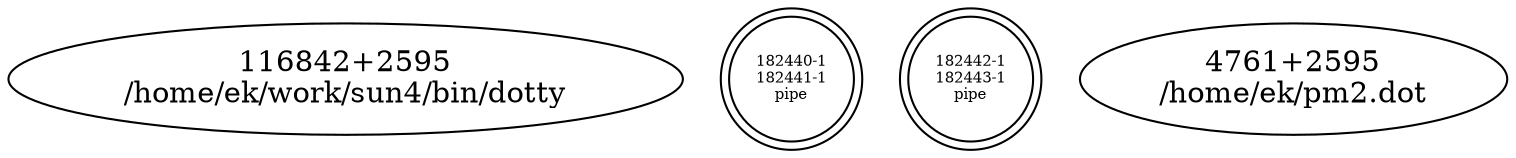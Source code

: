 digraph g {
	graph [bb="0,0,425,366",
		xdotversion="1.2"];
	"116842+2595" [label="116842+2595\n/home/ek/work/sun4/bin/dotty", shape=ellipse, width="2.81", kind=file, fname="/home/ek/work/sun4/bin/dotty", pos="101,199", height="0.62", _draw_="c 5 -black e 101 199 101 23 ", _ldraw_="F 14.000000 11 -Times-Roman c 5 -black T 101 197 0 58 11 -116842+2595 F 14.000000 11 -Times-Roman c 5 -black T 101 185 0 127 28 \
-/home/ek/work/sun4/bin/dotty "];
	"182440-1" [label="182440-1\n182441-1\npipe", fontsize=7, shape=doublecircle, width="0.81", kind=file, fname=pipe, subkind=pip, pos="172,29", height="0.81", _draw_="c 5 -black e 172 29 25 25 c 5 -black e 172 29 29 29 ", _ldraw_="F 7.000000 11 -Times-Roman c 5 -black T 172 31 0 20 8 -182440-1 F 7.000000 11 -Times-Roman c 5 -black T 172 25 0 20 8 -182441-1 \
F 7.000000 11 -Times-Roman c 5 -black T 172 19 0 9 4 -pipe "];
	"182442-1" [label="182442-1\n182443-1\npipe", fontsize=7, shape=doublecircle, width="0.81", kind=file, fname=pipe, subkind=pipe, pos="259,29", height="0.81", _draw_="c 5 -black e 259 29 25 25 c 5 -black e 259 29 29 29 ", _ldraw_="F 7.000000 11 -Times-Roman c 5 -black T 259 31 0 20 8 -182442-1 F 7.000000 11 -Times-Roman c 5 -black T 259 25 0 20 8 -182443-1 \
F 7.000000 11 -Times-Roman c 5 -black T 259 19 0 9 4 -pipe "];
	"4761+2595" [label="4761+2595\n/home/ek/pm2.dot", shape=ellipse, width="1.83", kind=file, fname="/home/ek/pm2.dot", pos="359,117", height="0.62", _draw_="c 5 -black e 359 117 66 23 ", _ldraw_="F 14.000000 11 -Times-Roman c 5 -black T 359 115 0 48 9 -4761+2595 F 14.000000 11 -Times-Roman c 5 -black T 359 103 0 77 16 -/ho\
me/ek/pm2.dot "];
}

